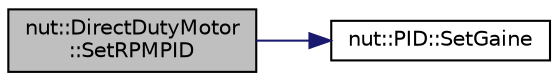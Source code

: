 digraph "nut::DirectDutyMotor::SetRPMPID"
{
 // LATEX_PDF_SIZE
  edge [fontname="Helvetica",fontsize="10",labelfontname="Helvetica",labelfontsize="10"];
  node [fontname="Helvetica",fontsize="10",shape=record];
  rankdir="LR";
  Node1 [label="nut::DirectDutyMotor\l::SetRPMPID",height=0.2,width=0.4,color="black", fillcolor="grey75", style="filled", fontcolor="black",tooltip="速度制御ゲインセット"];
  Node1 -> Node2 [color="midnightblue",fontsize="10",style="solid",fontname="Helvetica"];
  Node2 [label="nut::PID::SetGaine",height=0.2,width=0.4,color="black", fillcolor="white", style="filled",URL="$d5/d5c/classnut_1_1_p_i_d.html#a9cfd69f76ea86d97437736a212c822d5",tooltip="ゲインの設定"];
}

